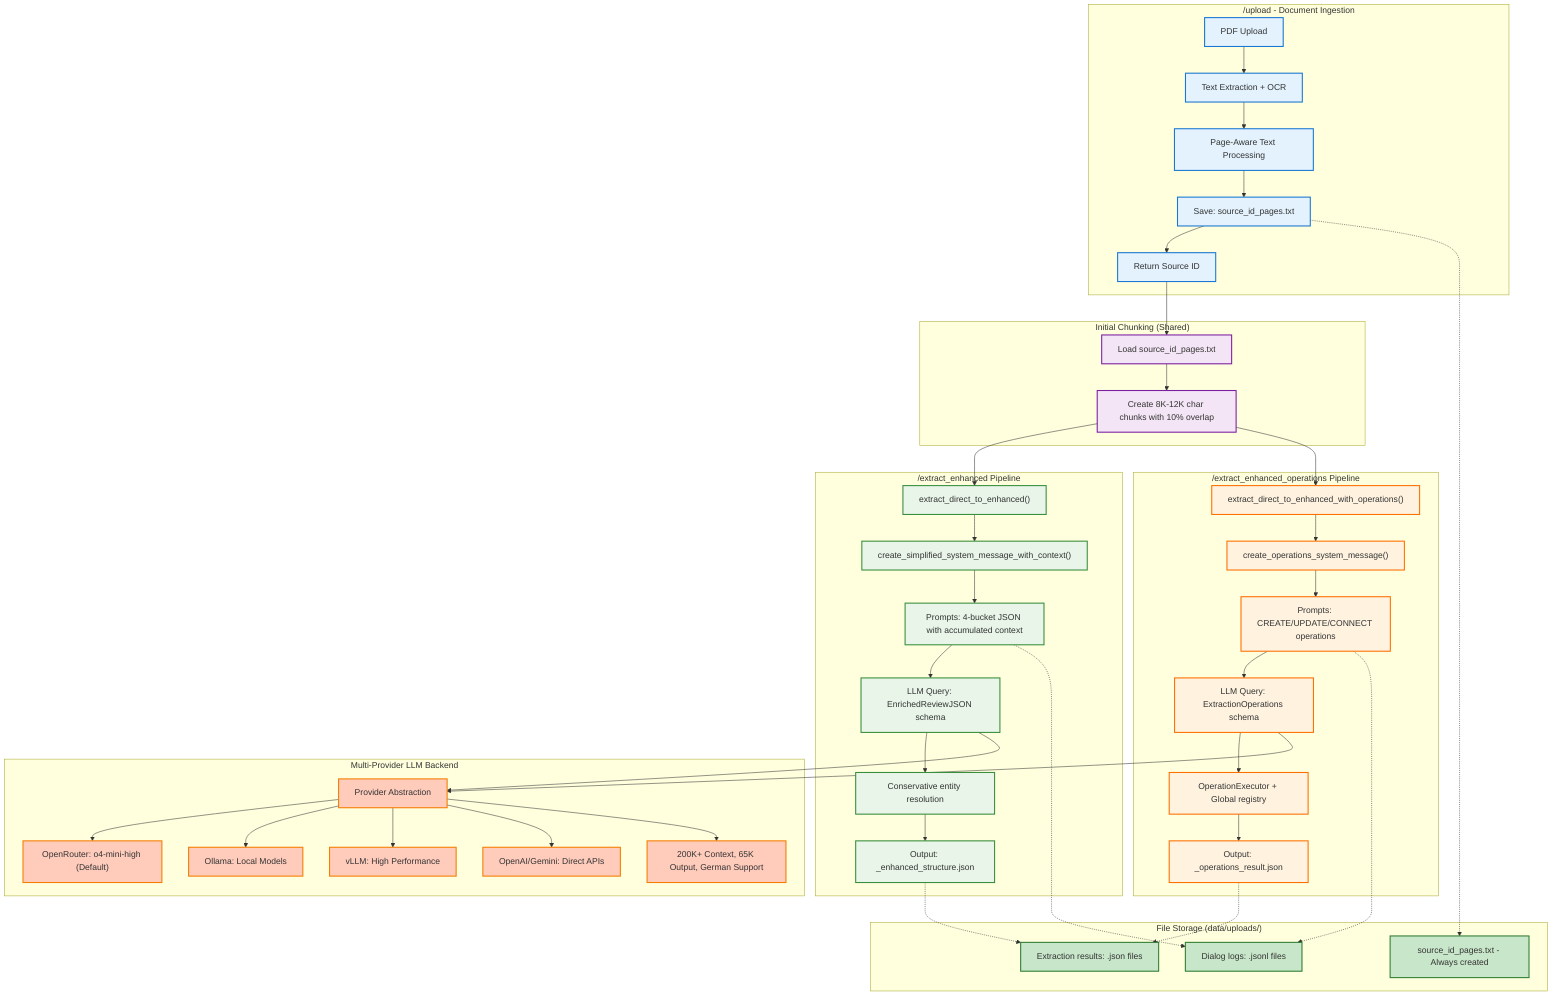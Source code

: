 flowchart TD
    %% Upload Endpoint (Entry Point)
    subgraph Upload["/upload - Document Ingestion"]
        A["PDF Upload"]
        B["Text Extraction + OCR"]
        C["Page-Aware Text Processing"]
        D["Save: source_id_pages.txt"]
        E["Return Source ID"]
        
        A --> B
        B --> C
        C --> D
        D --> E
    end

    %% Initial Chunking (Only Truly Shared Step)
    subgraph InitialChunk["Initial Chunking (Shared)"]
        F["Load source_id_pages.txt"]
        G["Create 8K-12K char chunks with 10% overlap"]
        
        F --> G
    end

    %% Enhanced Extraction Pipeline
    subgraph Enhanced["/extract_enhanced Pipeline"]
        H1["extract_direct_to_enhanced()"]
        I1["create_simplified_system_message_with_context()"]
        J1["Prompts: 4-bucket JSON with accumulated context"]
        K1["LLM Query: EnrichedReviewJSON schema"]
        L1["Conservative entity resolution"]
        M1["Output: _enhanced_structure.json"]
        
        H1 --> I1
        I1 --> J1
        J1 --> K1
        K1 --> L1
        L1 --> M1
    end

    %% Operations Extraction Pipeline
    subgraph Operations["/extract_enhanced_operations Pipeline"]
        H2["extract_direct_to_enhanced_with_operations()"]
        I2["create_operations_system_message()"]
        J2["Prompts: CREATE/UPDATE/CONNECT operations"]
        K2["LLM Query: ExtractionOperations schema"]
        L2["OperationExecutor + Global registry"]
        M2["Output: _operations_result.json"]
        
        H2 --> I2
        I2 --> J2
        J2 --> K2
        K2 --> L2
        L2 --> M2
    end

    %% LLM Backend (Shared Infrastructure)
    subgraph LLM["Multi-Provider LLM Backend"]
        LLM1["Provider Abstraction"]
        LLM2["OpenRouter: o4-mini-high (Default)"]
        LLM3["Ollama: Local Models"]
        LLM4["vLLM: High Performance"]
        LLM5["OpenAI/Gemini: Direct APIs"]
        LLM6["200K+ Context, 65K Output, German Support"]
        
        LLM1 --> LLM2
        LLM1 --> LLM3
        LLM1 --> LLM4
        LLM1 --> LLM5
        LLM1 --> LLM6
    end

    %% File Storage
    subgraph Storage["File Storage (data/uploads/)"]
        N["source_id_pages.txt - Always created"]
        O["Dialog logs: .jsonl files"]
        P["Extraction results: .json files"]
    end

    %% Main Flow Connections
    E --> F
    G --> H1
    G --> H2
    
    K1 --> LLM1
    K2 --> LLM1
    
    %% File Storage Connections (dotted lines)
    D -.-> N
    M1 -.-> P
    M2 -.-> P
    J1 -.-> O
    J2 -.-> O

    %% Styling
    classDef upload fill:#e3f2fd,stroke:#1976d2,stroke-width:2px
    classDef shared fill:#f3e5f5,stroke:#7b1fa2,stroke-width:2px
    classDef enhanced fill:#e8f5e8,stroke:#388e3c,stroke-width:2px
    classDef operations fill:#fff3e0,stroke:#ff6f00,stroke-width:2px
    classDef llm fill:#ffccbc,stroke:#f57c00,stroke-width:2px
    classDef storage fill:#c8e6c9,stroke:#2e7d32,stroke-width:2px

    class A,B,C,D,E upload
    class F,G shared
    class H1,I1,J1,K1,L1,M1 enhanced
    class H2,I2,J2,K2,L2,M2 operations
    class LLM1,LLM2,LLM3,LLM4,LLM5,LLM6 llm
    class N,O,P storage
